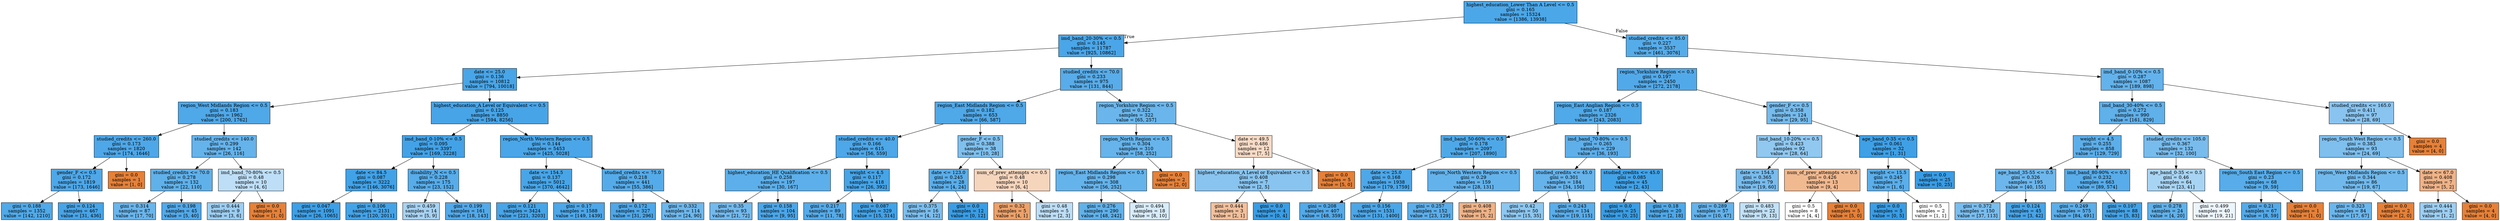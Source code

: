 digraph Tree {
node [shape=box, style="filled", color="black"] ;
0 [label="highest_education_Lower Than A Level <= 0.5\ngini = 0.165\nsamples = 15324\nvalue = [1386, 13938]", fillcolor="#399de5e6"] ;
1 [label="imd_band_20-30% <= 0.5\ngini = 0.145\nsamples = 11787\nvalue = [925, 10862]", fillcolor="#399de5e9"] ;
0 -> 1 [labeldistance=2.5, labelangle=45, headlabel="True"] ;
2 [label="date <= 25.0\ngini = 0.136\nsamples = 10812\nvalue = [794, 10018]", fillcolor="#399de5eb"] ;
1 -> 2 ;
3 [label="region_West Midlands Region <= 0.5\ngini = 0.183\nsamples = 1962\nvalue = [200, 1762]", fillcolor="#399de5e2"] ;
2 -> 3 ;
4 [label="studied_credits <= 260.0\ngini = 0.173\nsamples = 1820\nvalue = [174, 1646]", fillcolor="#399de5e4"] ;
3 -> 4 ;
5 [label="gender_F <= 0.5\ngini = 0.172\nsamples = 1819\nvalue = [173, 1646]", fillcolor="#399de5e4"] ;
4 -> 5 ;
6 [label="gini = 0.188\nsamples = 1352\nvalue = [142, 1210]", fillcolor="#399de5e1"] ;
5 -> 6 ;
7 [label="gini = 0.124\nsamples = 467\nvalue = [31, 436]", fillcolor="#399de5ed"] ;
5 -> 7 ;
8 [label="gini = 0.0\nsamples = 1\nvalue = [1, 0]", fillcolor="#e58139ff"] ;
4 -> 8 ;
9 [label="studied_credits <= 140.0\ngini = 0.299\nsamples = 142\nvalue = [26, 116]", fillcolor="#399de5c6"] ;
3 -> 9 ;
10 [label="studied_credits <= 70.0\ngini = 0.278\nsamples = 132\nvalue = [22, 110]", fillcolor="#399de5cc"] ;
9 -> 10 ;
11 [label="gini = 0.314\nsamples = 87\nvalue = [17, 70]", fillcolor="#399de5c1"] ;
10 -> 11 ;
12 [label="gini = 0.198\nsamples = 45\nvalue = [5, 40]", fillcolor="#399de5df"] ;
10 -> 12 ;
13 [label="imd_band_70-80% <= 0.5\ngini = 0.48\nsamples = 10\nvalue = [4, 6]", fillcolor="#399de555"] ;
9 -> 13 ;
14 [label="gini = 0.444\nsamples = 9\nvalue = [3, 6]", fillcolor="#399de57f"] ;
13 -> 14 ;
15 [label="gini = 0.0\nsamples = 1\nvalue = [1, 0]", fillcolor="#e58139ff"] ;
13 -> 15 ;
16 [label="highest_education_A Level or Equivalent <= 0.5\ngini = 0.125\nsamples = 8850\nvalue = [594, 8256]", fillcolor="#399de5ed"] ;
2 -> 16 ;
17 [label="imd_band_0-10% <= 0.5\ngini = 0.095\nsamples = 3397\nvalue = [169, 3228]", fillcolor="#399de5f2"] ;
16 -> 17 ;
18 [label="date <= 84.5\ngini = 0.087\nsamples = 3222\nvalue = [146, 3076]", fillcolor="#399de5f3"] ;
17 -> 18 ;
19 [label="gini = 0.047\nsamples = 1091\nvalue = [26, 1065]", fillcolor="#399de5f9"] ;
18 -> 19 ;
20 [label="gini = 0.106\nsamples = 2131\nvalue = [120, 2011]", fillcolor="#399de5f0"] ;
18 -> 20 ;
21 [label="disability_N <= 0.5\ngini = 0.228\nsamples = 175\nvalue = [23, 152]", fillcolor="#399de5d8"] ;
17 -> 21 ;
22 [label="gini = 0.459\nsamples = 14\nvalue = [5, 9]", fillcolor="#399de571"] ;
21 -> 22 ;
23 [label="gini = 0.199\nsamples = 161\nvalue = [18, 143]", fillcolor="#399de5df"] ;
21 -> 23 ;
24 [label="region_North Western Region <= 0.5\ngini = 0.144\nsamples = 5453\nvalue = [425, 5028]", fillcolor="#399de5e9"] ;
16 -> 24 ;
25 [label="date <= 154.5\ngini = 0.137\nsamples = 5012\nvalue = [370, 4642]", fillcolor="#399de5eb"] ;
24 -> 25 ;
26 [label="gini = 0.121\nsamples = 3424\nvalue = [221, 3203]", fillcolor="#399de5ed"] ;
25 -> 26 ;
27 [label="gini = 0.17\nsamples = 1588\nvalue = [149, 1439]", fillcolor="#399de5e5"] ;
25 -> 27 ;
28 [label="studied_credits <= 75.0\ngini = 0.218\nsamples = 441\nvalue = [55, 386]", fillcolor="#399de5db"] ;
24 -> 28 ;
29 [label="gini = 0.172\nsamples = 327\nvalue = [31, 296]", fillcolor="#399de5e4"] ;
28 -> 29 ;
30 [label="gini = 0.332\nsamples = 114\nvalue = [24, 90]", fillcolor="#399de5bb"] ;
28 -> 30 ;
31 [label="studied_credits <= 70.0\ngini = 0.233\nsamples = 975\nvalue = [131, 844]", fillcolor="#399de5d7"] ;
1 -> 31 ;
32 [label="region_East Midlands Region <= 0.5\ngini = 0.182\nsamples = 653\nvalue = [66, 587]", fillcolor="#399de5e2"] ;
31 -> 32 ;
33 [label="studied_credits <= 40.0\ngini = 0.166\nsamples = 615\nvalue = [56, 559]", fillcolor="#399de5e5"] ;
32 -> 33 ;
34 [label="highest_education_HE Qualification <= 0.5\ngini = 0.258\nsamples = 197\nvalue = [30, 167]", fillcolor="#399de5d1"] ;
33 -> 34 ;
35 [label="gini = 0.35\nsamples = 93\nvalue = [21, 72]", fillcolor="#399de5b5"] ;
34 -> 35 ;
36 [label="gini = 0.158\nsamples = 104\nvalue = [9, 95]", fillcolor="#399de5e7"] ;
34 -> 36 ;
37 [label="weight <= 4.5\ngini = 0.117\nsamples = 418\nvalue = [26, 392]", fillcolor="#399de5ee"] ;
33 -> 37 ;
38 [label="gini = 0.217\nsamples = 89\nvalue = [11, 78]", fillcolor="#399de5db"] ;
37 -> 38 ;
39 [label="gini = 0.087\nsamples = 329\nvalue = [15, 314]", fillcolor="#399de5f3"] ;
37 -> 39 ;
40 [label="gender_F <= 0.5\ngini = 0.388\nsamples = 38\nvalue = [10, 28]", fillcolor="#399de5a4"] ;
32 -> 40 ;
41 [label="date <= 123.0\ngini = 0.245\nsamples = 28\nvalue = [4, 24]", fillcolor="#399de5d4"] ;
40 -> 41 ;
42 [label="gini = 0.375\nsamples = 16\nvalue = [4, 12]", fillcolor="#399de5aa"] ;
41 -> 42 ;
43 [label="gini = 0.0\nsamples = 12\nvalue = [0, 12]", fillcolor="#399de5ff"] ;
41 -> 43 ;
44 [label="num_of_prev_attempts <= 0.5\ngini = 0.48\nsamples = 10\nvalue = [6, 4]", fillcolor="#e5813955"] ;
40 -> 44 ;
45 [label="gini = 0.32\nsamples = 5\nvalue = [4, 1]", fillcolor="#e58139bf"] ;
44 -> 45 ;
46 [label="gini = 0.48\nsamples = 5\nvalue = [2, 3]", fillcolor="#399de555"] ;
44 -> 46 ;
47 [label="region_Yorkshire Region <= 0.5\ngini = 0.322\nsamples = 322\nvalue = [65, 257]", fillcolor="#399de5bf"] ;
31 -> 47 ;
48 [label="region_North Region <= 0.5\ngini = 0.304\nsamples = 310\nvalue = [58, 252]", fillcolor="#399de5c4"] ;
47 -> 48 ;
49 [label="region_East Midlands Region <= 0.5\ngini = 0.298\nsamples = 308\nvalue = [56, 252]", fillcolor="#399de5c6"] ;
48 -> 49 ;
50 [label="gini = 0.276\nsamples = 290\nvalue = [48, 242]", fillcolor="#399de5cc"] ;
49 -> 50 ;
51 [label="gini = 0.494\nsamples = 18\nvalue = [8, 10]", fillcolor="#399de533"] ;
49 -> 51 ;
52 [label="gini = 0.0\nsamples = 2\nvalue = [2, 0]", fillcolor="#e58139ff"] ;
48 -> 52 ;
53 [label="date <= 49.5\ngini = 0.486\nsamples = 12\nvalue = [7, 5]", fillcolor="#e5813949"] ;
47 -> 53 ;
54 [label="highest_education_A Level or Equivalent <= 0.5\ngini = 0.408\nsamples = 7\nvalue = [2, 5]", fillcolor="#399de599"] ;
53 -> 54 ;
55 [label="gini = 0.444\nsamples = 3\nvalue = [2, 1]", fillcolor="#e581397f"] ;
54 -> 55 ;
56 [label="gini = 0.0\nsamples = 4\nvalue = [0, 4]", fillcolor="#399de5ff"] ;
54 -> 56 ;
57 [label="gini = 0.0\nsamples = 5\nvalue = [5, 0]", fillcolor="#e58139ff"] ;
53 -> 57 ;
58 [label="studied_credits <= 85.0\ngini = 0.227\nsamples = 3537\nvalue = [461, 3076]", fillcolor="#399de5d9"] ;
0 -> 58 [labeldistance=2.5, labelangle=-45, headlabel="False"] ;
59 [label="region_Yorkshire Region <= 0.5\ngini = 0.197\nsamples = 2450\nvalue = [272, 2178]", fillcolor="#399de5df"] ;
58 -> 59 ;
60 [label="region_East Anglian Region <= 0.5\ngini = 0.187\nsamples = 2326\nvalue = [243, 2083]", fillcolor="#399de5e1"] ;
59 -> 60 ;
61 [label="imd_band_50-60% <= 0.5\ngini = 0.178\nsamples = 2097\nvalue = [207, 1890]", fillcolor="#399de5e3"] ;
60 -> 61 ;
62 [label="date <= 25.0\ngini = 0.168\nsamples = 1938\nvalue = [179, 1759]", fillcolor="#399de5e5"] ;
61 -> 62 ;
63 [label="gini = 0.208\nsamples = 407\nvalue = [48, 359]", fillcolor="#399de5dd"] ;
62 -> 63 ;
64 [label="gini = 0.156\nsamples = 1531\nvalue = [131, 1400]", fillcolor="#399de5e7"] ;
62 -> 64 ;
65 [label="region_North Western Region <= 0.5\ngini = 0.29\nsamples = 159\nvalue = [28, 131]", fillcolor="#399de5c8"] ;
61 -> 65 ;
66 [label="gini = 0.257\nsamples = 152\nvalue = [23, 129]", fillcolor="#399de5d2"] ;
65 -> 66 ;
67 [label="gini = 0.408\nsamples = 7\nvalue = [5, 2]", fillcolor="#e5813999"] ;
65 -> 67 ;
68 [label="imd_band_70-80% <= 0.5\ngini = 0.265\nsamples = 229\nvalue = [36, 193]", fillcolor="#399de5cf"] ;
60 -> 68 ;
69 [label="studied_credits <= 45.0\ngini = 0.301\nsamples = 184\nvalue = [34, 150]", fillcolor="#399de5c5"] ;
68 -> 69 ;
70 [label="gini = 0.42\nsamples = 50\nvalue = [15, 35]", fillcolor="#399de592"] ;
69 -> 70 ;
71 [label="gini = 0.243\nsamples = 134\nvalue = [19, 115]", fillcolor="#399de5d5"] ;
69 -> 71 ;
72 [label="studied_credits <= 45.0\ngini = 0.085\nsamples = 45\nvalue = [2, 43]", fillcolor="#399de5f3"] ;
68 -> 72 ;
73 [label="gini = 0.0\nsamples = 25\nvalue = [0, 25]", fillcolor="#399de5ff"] ;
72 -> 73 ;
74 [label="gini = 0.18\nsamples = 20\nvalue = [2, 18]", fillcolor="#399de5e3"] ;
72 -> 74 ;
75 [label="gender_F <= 0.5\ngini = 0.358\nsamples = 124\nvalue = [29, 95]", fillcolor="#399de5b1"] ;
59 -> 75 ;
76 [label="imd_band_10-20% <= 0.5\ngini = 0.423\nsamples = 92\nvalue = [28, 64]", fillcolor="#399de58f"] ;
75 -> 76 ;
77 [label="date <= 154.5\ngini = 0.365\nsamples = 79\nvalue = [19, 60]", fillcolor="#399de5ae"] ;
76 -> 77 ;
78 [label="gini = 0.289\nsamples = 57\nvalue = [10, 47]", fillcolor="#399de5c9"] ;
77 -> 78 ;
79 [label="gini = 0.483\nsamples = 22\nvalue = [9, 13]", fillcolor="#399de54e"] ;
77 -> 79 ;
80 [label="num_of_prev_attempts <= 0.5\ngini = 0.426\nsamples = 13\nvalue = [9, 4]", fillcolor="#e581398e"] ;
76 -> 80 ;
81 [label="gini = 0.5\nsamples = 8\nvalue = [4, 4]", fillcolor="#e5813900"] ;
80 -> 81 ;
82 [label="gini = 0.0\nsamples = 5\nvalue = [5, 0]", fillcolor="#e58139ff"] ;
80 -> 82 ;
83 [label="age_band_0-35 <= 0.5\ngini = 0.061\nsamples = 32\nvalue = [1, 31]", fillcolor="#399de5f7"] ;
75 -> 83 ;
84 [label="weight <= 15.5\ngini = 0.245\nsamples = 7\nvalue = [1, 6]", fillcolor="#399de5d4"] ;
83 -> 84 ;
85 [label="gini = 0.0\nsamples = 5\nvalue = [0, 5]", fillcolor="#399de5ff"] ;
84 -> 85 ;
86 [label="gini = 0.5\nsamples = 2\nvalue = [1, 1]", fillcolor="#e5813900"] ;
84 -> 86 ;
87 [label="gini = 0.0\nsamples = 25\nvalue = [0, 25]", fillcolor="#399de5ff"] ;
83 -> 87 ;
88 [label="imd_band_0-10% <= 0.5\ngini = 0.287\nsamples = 1087\nvalue = [189, 898]", fillcolor="#399de5c9"] ;
58 -> 88 ;
89 [label="imd_band_30-40% <= 0.5\ngini = 0.272\nsamples = 990\nvalue = [161, 829]", fillcolor="#399de5cd"] ;
88 -> 89 ;
90 [label="weight <= 4.5\ngini = 0.255\nsamples = 858\nvalue = [129, 729]", fillcolor="#399de5d2"] ;
89 -> 90 ;
91 [label="age_band_35-55 <= 0.5\ngini = 0.326\nsamples = 195\nvalue = [40, 155]", fillcolor="#399de5bd"] ;
90 -> 91 ;
92 [label="gini = 0.372\nsamples = 150\nvalue = [37, 113]", fillcolor="#399de5ac"] ;
91 -> 92 ;
93 [label="gini = 0.124\nsamples = 45\nvalue = [3, 42]", fillcolor="#399de5ed"] ;
91 -> 93 ;
94 [label="imd_band_80-90% <= 0.5\ngini = 0.232\nsamples = 663\nvalue = [89, 574]", fillcolor="#399de5d7"] ;
90 -> 94 ;
95 [label="gini = 0.249\nsamples = 575\nvalue = [84, 491]", fillcolor="#399de5d3"] ;
94 -> 95 ;
96 [label="gini = 0.107\nsamples = 88\nvalue = [5, 83]", fillcolor="#399de5f0"] ;
94 -> 96 ;
97 [label="studied_credits <= 105.0\ngini = 0.367\nsamples = 132\nvalue = [32, 100]", fillcolor="#399de5ad"] ;
89 -> 97 ;
98 [label="age_band_0-35 <= 0.5\ngini = 0.46\nsamples = 64\nvalue = [23, 41]", fillcolor="#399de570"] ;
97 -> 98 ;
99 [label="gini = 0.278\nsamples = 24\nvalue = [4, 20]", fillcolor="#399de5cc"] ;
98 -> 99 ;
100 [label="gini = 0.499\nsamples = 40\nvalue = [19, 21]", fillcolor="#399de518"] ;
98 -> 100 ;
101 [label="region_South East Region <= 0.5\ngini = 0.23\nsamples = 68\nvalue = [9, 59]", fillcolor="#399de5d8"] ;
97 -> 101 ;
102 [label="gini = 0.21\nsamples = 67\nvalue = [8, 59]", fillcolor="#399de5dc"] ;
101 -> 102 ;
103 [label="gini = 0.0\nsamples = 1\nvalue = [1, 0]", fillcolor="#e58139ff"] ;
101 -> 103 ;
104 [label="studied_credits <= 165.0\ngini = 0.411\nsamples = 97\nvalue = [28, 69]", fillcolor="#399de598"] ;
88 -> 104 ;
105 [label="region_South West Region <= 0.5\ngini = 0.383\nsamples = 93\nvalue = [24, 69]", fillcolor="#399de5a6"] ;
104 -> 105 ;
106 [label="region_West Midlands Region <= 0.5\ngini = 0.344\nsamples = 86\nvalue = [19, 67]", fillcolor="#399de5b7"] ;
105 -> 106 ;
107 [label="gini = 0.323\nsamples = 84\nvalue = [17, 67]", fillcolor="#399de5be"] ;
106 -> 107 ;
108 [label="gini = 0.0\nsamples = 2\nvalue = [2, 0]", fillcolor="#e58139ff"] ;
106 -> 108 ;
109 [label="date <= 67.0\ngini = 0.408\nsamples = 7\nvalue = [5, 2]", fillcolor="#e5813999"] ;
105 -> 109 ;
110 [label="gini = 0.444\nsamples = 3\nvalue = [1, 2]", fillcolor="#399de57f"] ;
109 -> 110 ;
111 [label="gini = 0.0\nsamples = 4\nvalue = [4, 0]", fillcolor="#e58139ff"] ;
109 -> 111 ;
112 [label="gini = 0.0\nsamples = 4\nvalue = [4, 0]", fillcolor="#e58139ff"] ;
104 -> 112 ;
}